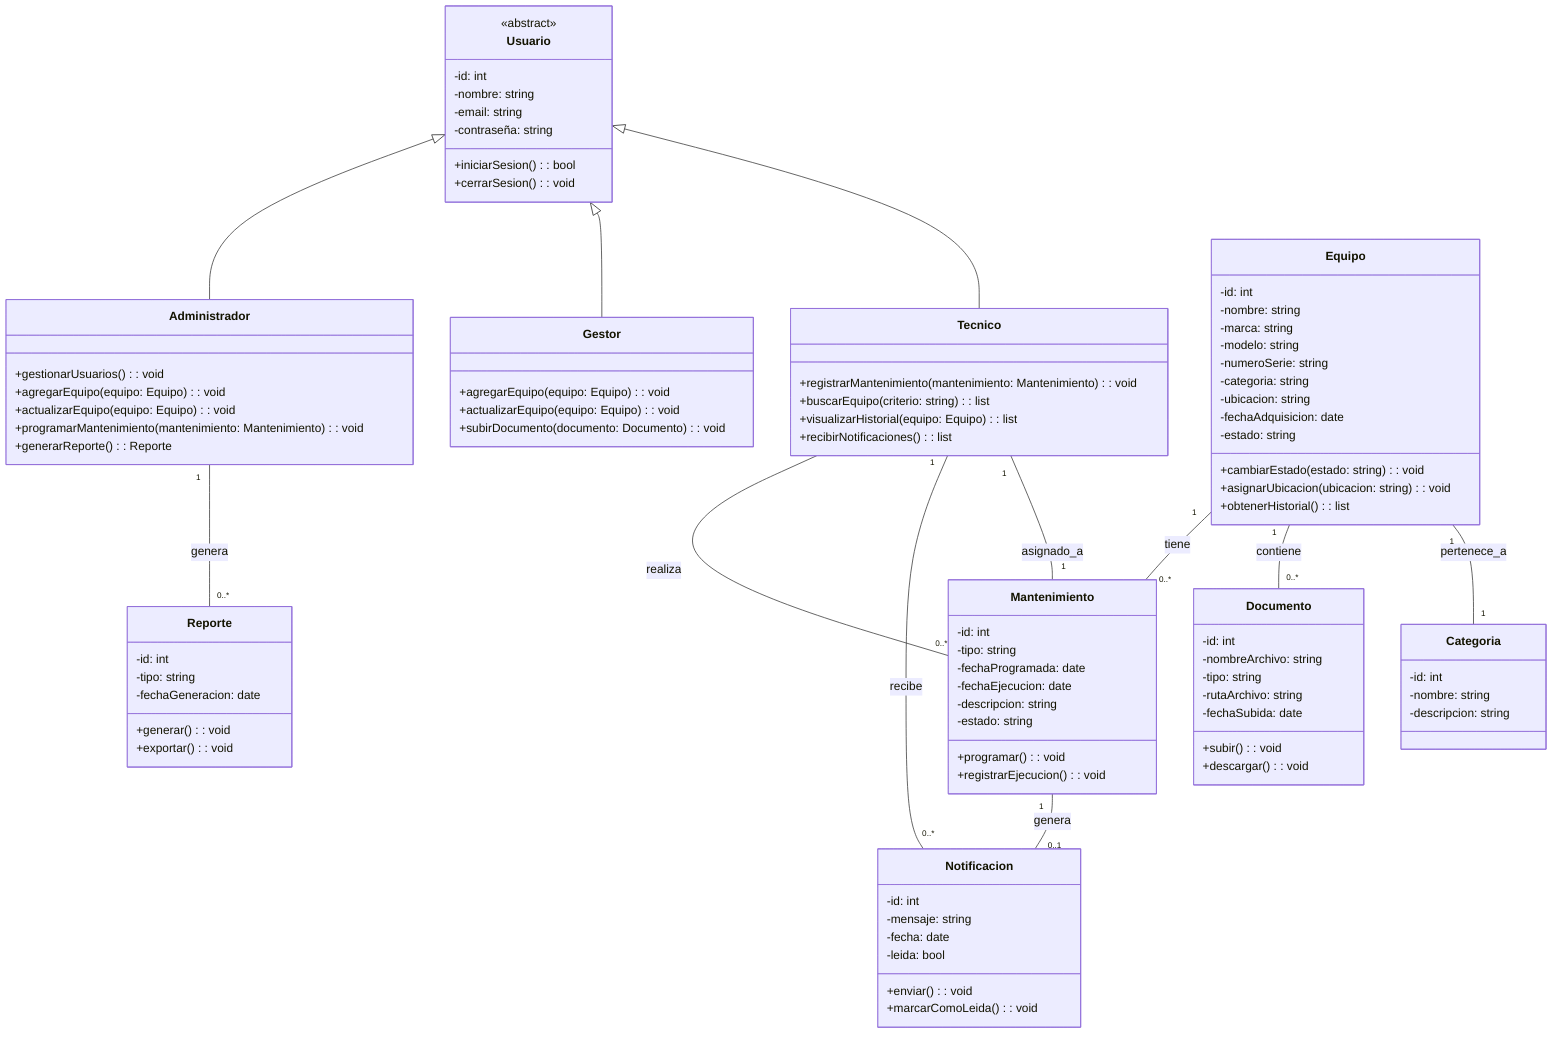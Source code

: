 classDiagram
    class Usuario {
        <<abstract>>
        -id: int
        -nombre: string
        -email: string
        -contraseña: string
        +iniciarSesion(): bool
        +cerrarSesion(): void
    }

    class Administrador {
        +gestionarUsuarios(): void
        +agregarEquipo(equipo: Equipo): void
        +actualizarEquipo(equipo: Equipo): void
        +programarMantenimiento(mantenimiento: Mantenimiento): void
        +generarReporte(): Reporte
    }

    class Gestor {
        +agregarEquipo(equipo: Equipo): void
        +actualizarEquipo(equipo: Equipo): void
        +subirDocumento(documento: Documento): void
    }

    class Tecnico {
        +registrarMantenimiento(mantenimiento: Mantenimiento): void
        +buscarEquipo(criterio: string): list
        +visualizarHistorial(equipo: Equipo): list
        +recibirNotificaciones(): list
    }

    class Equipo {
        -id: int
        -nombre: string
        -marca: string
        -modelo: string
        -numeroSerie: string
        -categoria: string
        -ubicacion: string
        -fechaAdquisicion: date
        -estado: string
        +cambiarEstado(estado: string): void
        +asignarUbicacion(ubicacion: string): void
        +obtenerHistorial(): list
    }

    class Mantenimiento {
        -id: int
        -tipo: string
        -fechaProgramada: date
        -fechaEjecucion: date
        -descripcion: string
        -estado: string
        +programar(): void
        +registrarEjecucion(): void
    }

    class Documento {
        -id: int
        -nombreArchivo: string
        -tipo: string
        -rutaArchivo: string
        -fechaSubida: date
        +subir(): void
        +descargar(): void
    }

    class Categoria {
        -id: int
        -nombre: string
        -descripcion: string
    }

    class Notificacion {
        -id: int
        -mensaje: string
        -fecha: date
        -leida: bool
        +enviar(): void
        +marcarComoLeida(): void
    }

    class Reporte {
        -id: int
        -tipo: string
        -fechaGeneracion: date
        +generar(): void
        +exportar(): void
    }

    Usuario <|-- Administrador
    Usuario <|-- Gestor
    Usuario <|-- Tecnico
    
    Tecnico "1" -- "0..*" Mantenimiento : realiza
    Tecnico "1" -- "0..*" Notificacion : recibe
    
    Equipo "1" -- "0..*" Mantenimiento : tiene
    Equipo "1" -- "0..*" Documento : contiene
    Equipo "1" -- "1" Categoria : pertenece_a
    
    Mantenimiento "1" -- "1" Tecnico : asignado_a
    Mantenimiento "1" -- "0..1" Notificacion : genera
    
    Administrador "1" -- "0..*" Reporte : genera